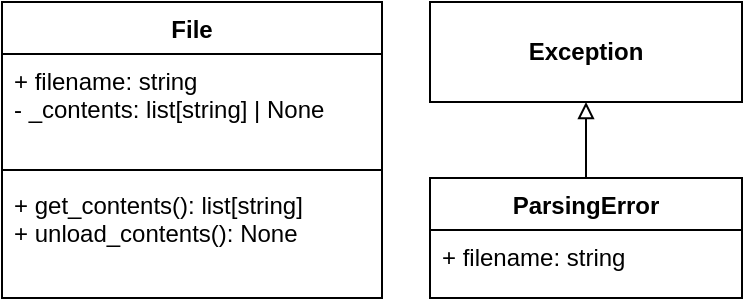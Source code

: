 <mxfile version="23.1.1" type="github">
  <diagram name="Page-1" id="z_iRQq7G1XtyMHcU_vTw">
    <mxGraphModel dx="1049" dy="532" grid="1" gridSize="10" guides="1" tooltips="1" connect="1" arrows="1" fold="1" page="1" pageScale="1" pageWidth="827" pageHeight="1169" math="0" shadow="0">
      <root>
        <mxCell id="0" />
        <mxCell id="1" parent="0" />
        <mxCell id="gMa4_N2F3NY7GEiLbo7n-1" value="File" style="swimlane;fontStyle=1;align=center;verticalAlign=top;childLayout=stackLayout;horizontal=1;startSize=26;horizontalStack=0;resizeParent=1;resizeParentMax=0;resizeLast=0;collapsible=1;marginBottom=0;whiteSpace=wrap;html=1;fillColor=none;" parent="1" vertex="1">
          <mxGeometry x="40" y="40" width="190" height="148" as="geometry">
            <mxRectangle x="330" y="240" width="60" height="30" as="alternateBounds" />
          </mxGeometry>
        </mxCell>
        <mxCell id="gMa4_N2F3NY7GEiLbo7n-2" value="&lt;div&gt;+ filename: string&lt;/div&gt;&lt;div&gt;- _contents: list[string] | None&lt;br&gt;&lt;/div&gt;" style="text;align=left;verticalAlign=top;spacingLeft=4;spacingRight=4;overflow=hidden;rotatable=0;points=[[0,0.5],[1,0.5]];portConstraint=eastwest;whiteSpace=wrap;html=1;" parent="gMa4_N2F3NY7GEiLbo7n-1" vertex="1">
          <mxGeometry y="26" width="190" height="54" as="geometry" />
        </mxCell>
        <mxCell id="gMa4_N2F3NY7GEiLbo7n-3" value="" style="line;strokeWidth=1;fillColor=none;align=left;verticalAlign=middle;spacingTop=-1;spacingLeft=3;spacingRight=3;rotatable=0;labelPosition=right;points=[];portConstraint=eastwest;strokeColor=inherit;" parent="gMa4_N2F3NY7GEiLbo7n-1" vertex="1">
          <mxGeometry y="80" width="190" height="8" as="geometry" />
        </mxCell>
        <mxCell id="gMa4_N2F3NY7GEiLbo7n-4" value="&lt;div&gt;+ get_contents(): list[string]&lt;/div&gt;&lt;div&gt;+ unload_contents(): None&lt;br&gt;&lt;/div&gt;" style="text;strokeColor=none;fillColor=none;align=left;verticalAlign=top;spacingLeft=4;spacingRight=4;overflow=hidden;rotatable=0;points=[[0,0.5],[1,0.5]];portConstraint=eastwest;whiteSpace=wrap;html=1;" parent="gMa4_N2F3NY7GEiLbo7n-1" vertex="1">
          <mxGeometry y="88" width="190" height="60" as="geometry" />
        </mxCell>
        <mxCell id="gMa4_N2F3NY7GEiLbo7n-5" value="&lt;div&gt;ParsingError&lt;/div&gt;" style="swimlane;fontStyle=1;align=center;verticalAlign=top;childLayout=stackLayout;horizontal=1;startSize=26;horizontalStack=0;resizeParent=1;resizeParentMax=0;resizeLast=0;collapsible=1;marginBottom=0;whiteSpace=wrap;html=1;fillColor=none;" parent="1" vertex="1">
          <mxGeometry x="254" y="128" width="156" height="60" as="geometry" />
        </mxCell>
        <mxCell id="gMa4_N2F3NY7GEiLbo7n-6" value="+ filename: string" style="text;strokeColor=none;fillColor=none;align=left;verticalAlign=top;spacingLeft=4;spacingRight=4;overflow=hidden;rotatable=0;points=[[0,0.5],[1,0.5]];portConstraint=eastwest;whiteSpace=wrap;html=1;" parent="gMa4_N2F3NY7GEiLbo7n-5" vertex="1">
          <mxGeometry y="26" width="156" height="34" as="geometry" />
        </mxCell>
        <mxCell id="gMa4_N2F3NY7GEiLbo7n-10" value="&lt;b&gt;Exception&lt;/b&gt;" style="html=1;whiteSpace=wrap;fillColor=none;" parent="1" vertex="1">
          <mxGeometry x="254" y="40" width="156" height="50" as="geometry" />
        </mxCell>
        <mxCell id="gMa4_N2F3NY7GEiLbo7n-11" value="" style="endArrow=block;html=1;rounded=0;entryX=0.5;entryY=1;entryDx=0;entryDy=0;exitX=0.5;exitY=0;exitDx=0;exitDy=0;endFill=0;" parent="1" source="gMa4_N2F3NY7GEiLbo7n-5" target="gMa4_N2F3NY7GEiLbo7n-10" edge="1">
          <mxGeometry width="50" height="50" relative="1" as="geometry">
            <mxPoint x="390" y="240" as="sourcePoint" />
            <mxPoint x="440" y="190" as="targetPoint" />
          </mxGeometry>
        </mxCell>
      </root>
    </mxGraphModel>
  </diagram>
</mxfile>
